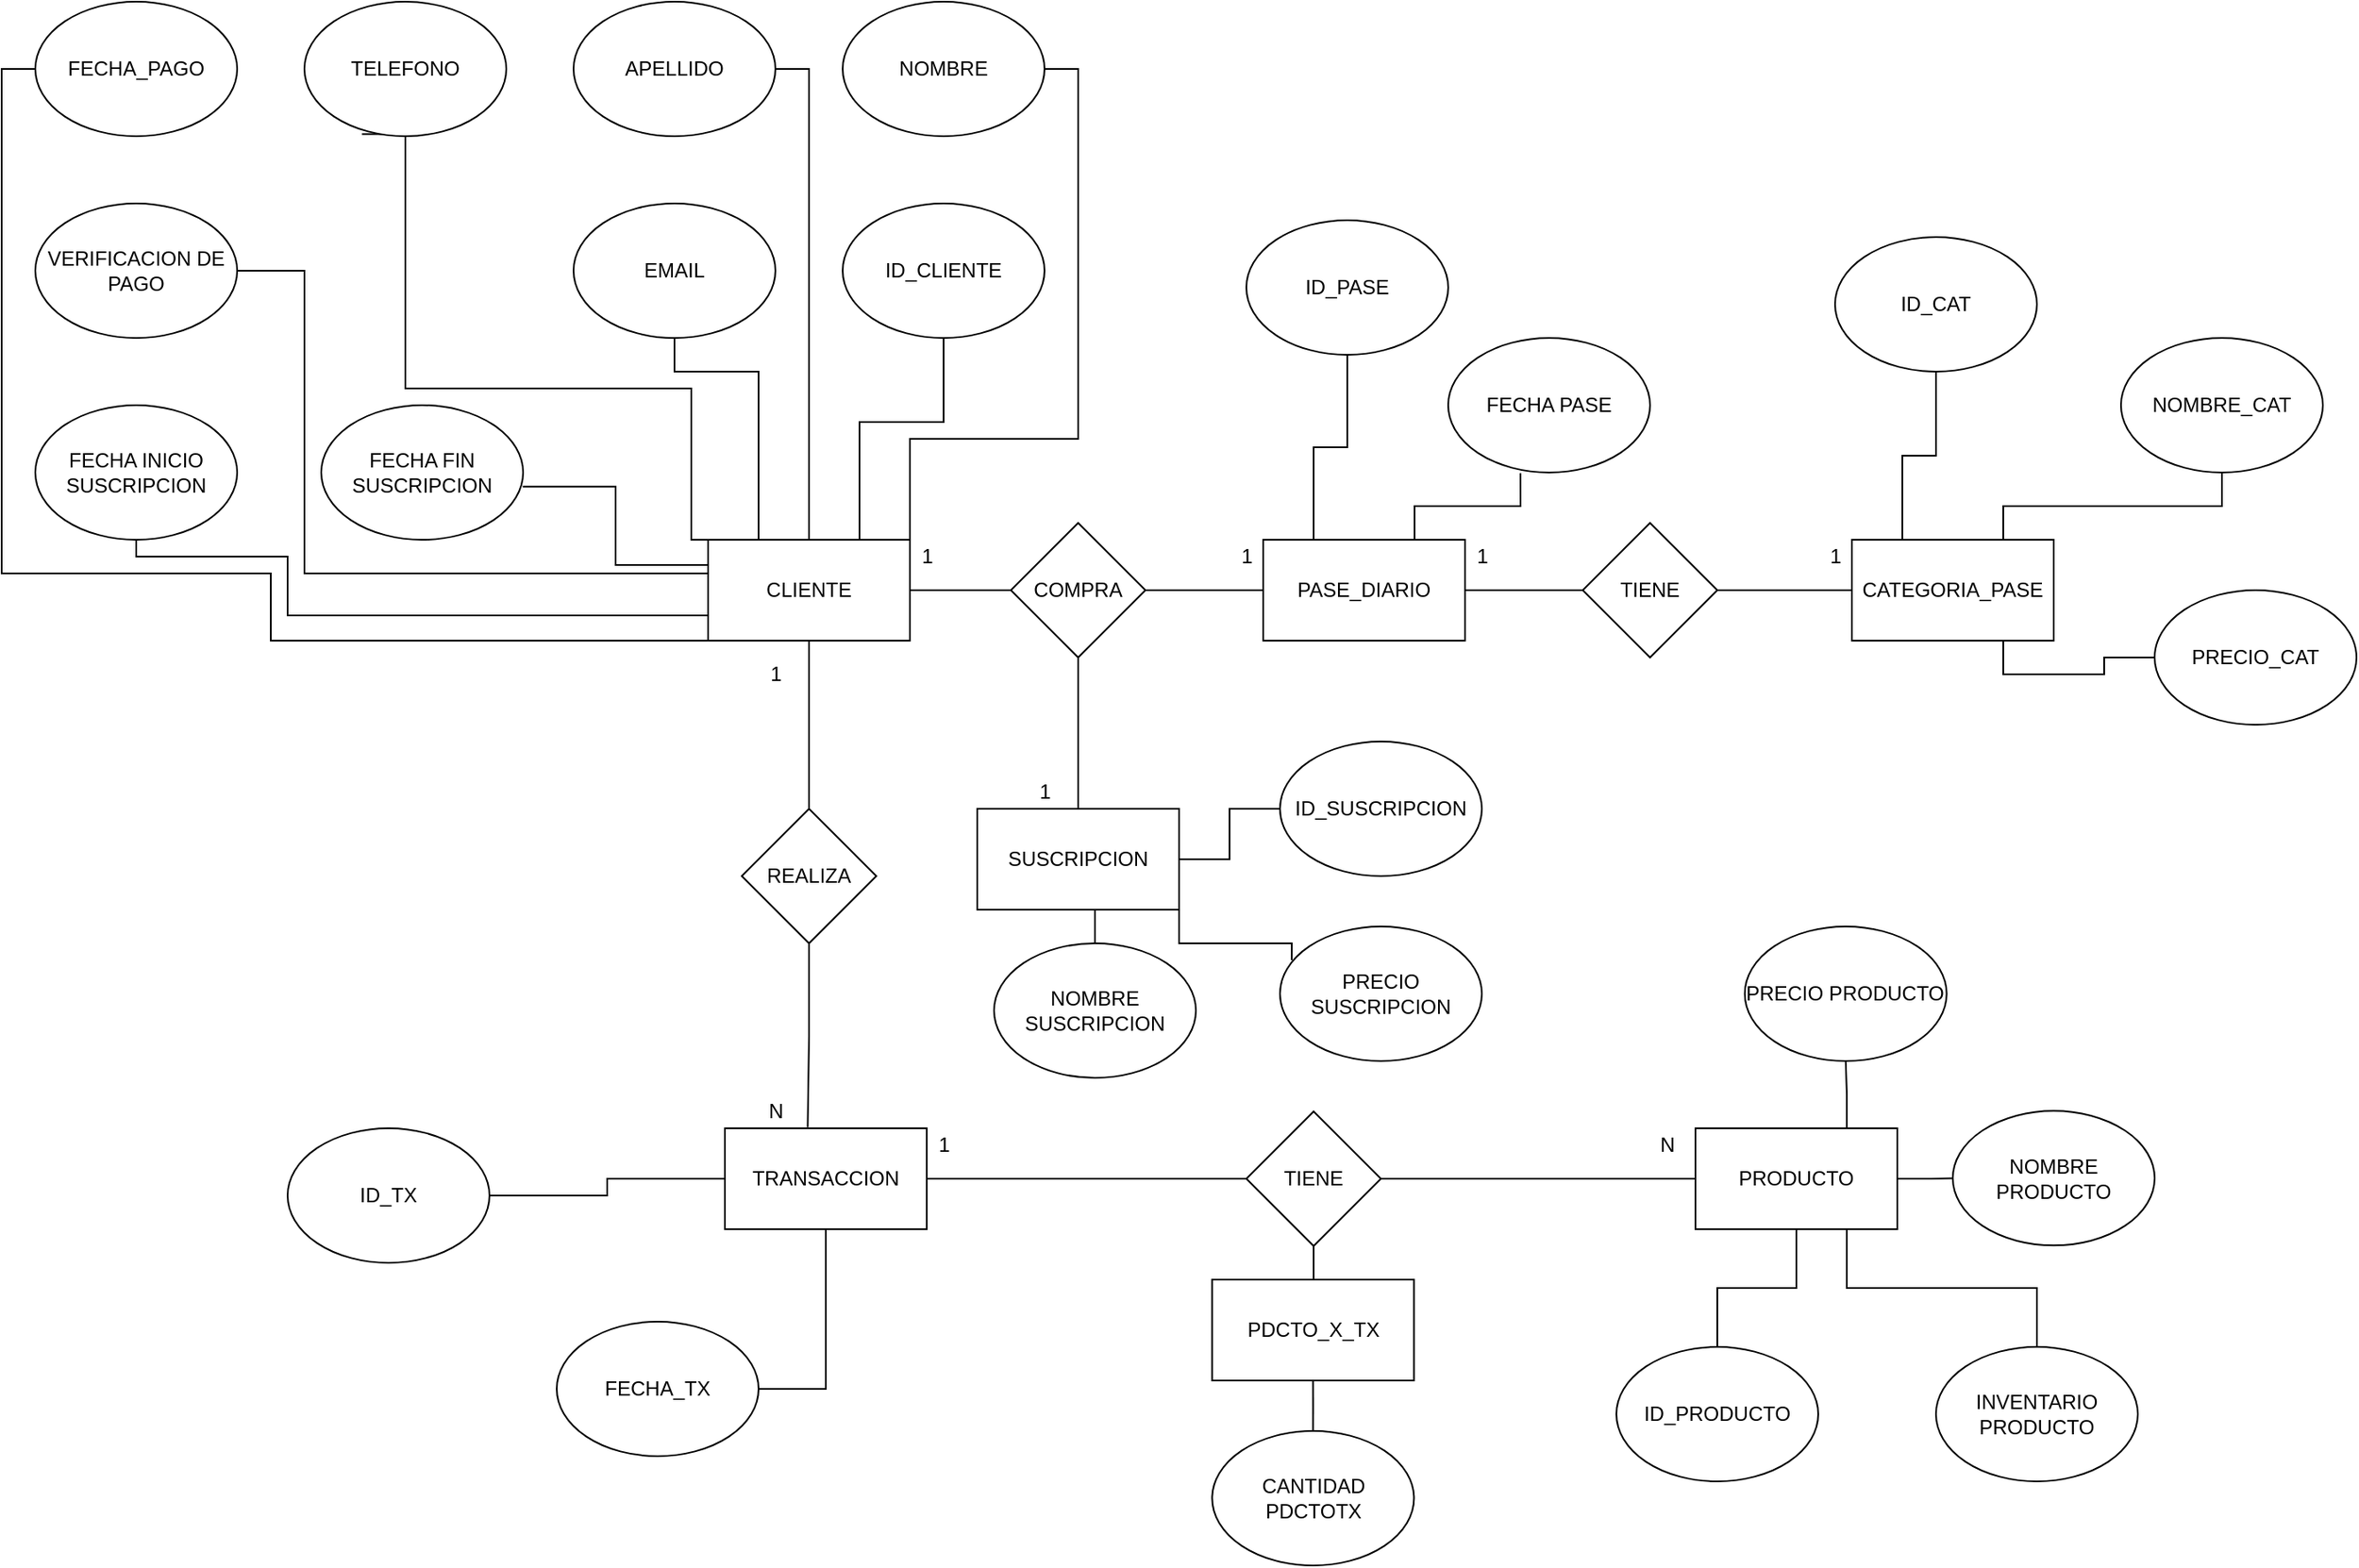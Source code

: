 <mxfile version="14.0.0" type="device"><diagram id="QY0YD8-2zq9vSvv-VQGP" name="Page-1"><mxGraphModel dx="2557" dy="2082" grid="1" gridSize="10" guides="1" tooltips="1" connect="1" arrows="1" fold="1" page="1" pageScale="1" pageWidth="827" pageHeight="1169" math="0" shadow="0"><root><mxCell id="0"/><mxCell id="1" parent="0"/><mxCell id="ppw1iY-kQZEjRmSY75Yf-12" style="edgeStyle=orthogonalEdgeStyle;rounded=0;orthogonalLoop=1;jettySize=auto;html=1;exitX=1;exitY=0.5;exitDx=0;exitDy=0;entryX=0;entryY=0.5;entryDx=0;entryDy=0;endArrow=none;endFill=0;" parent="1" source="ppw1iY-kQZEjRmSY75Yf-1" target="ppw1iY-kQZEjRmSY75Yf-3" edge="1"><mxGeometry relative="1" as="geometry"/></mxCell><mxCell id="yJWLm3iAqdTJYGhnXlyn-2" style="edgeStyle=orthogonalEdgeStyle;rounded=0;orthogonalLoop=1;jettySize=auto;html=1;exitX=0.5;exitY=1;exitDx=0;exitDy=0;entryX=0.5;entryY=0;entryDx=0;entryDy=0;endArrow=none;endFill=0;" edge="1" parent="1" source="ppw1iY-kQZEjRmSY75Yf-1" target="yJWLm3iAqdTJYGhnXlyn-1"><mxGeometry relative="1" as="geometry"/></mxCell><mxCell id="yJWLm3iAqdTJYGhnXlyn-24" style="edgeStyle=orthogonalEdgeStyle;rounded=0;orthogonalLoop=1;jettySize=auto;html=1;exitX=1;exitY=0;exitDx=0;exitDy=0;entryX=1;entryY=0.5;entryDx=0;entryDy=0;endArrow=none;endFill=0;" edge="1" parent="1" source="ppw1iY-kQZEjRmSY75Yf-1" target="yJWLm3iAqdTJYGhnXlyn-17"><mxGeometry relative="1" as="geometry"><Array as="points"><mxPoint x="240" y="60"/><mxPoint x="340" y="60"/><mxPoint x="340" y="-160"/></Array></mxGeometry></mxCell><mxCell id="yJWLm3iAqdTJYGhnXlyn-25" style="edgeStyle=orthogonalEdgeStyle;rounded=0;orthogonalLoop=1;jettySize=auto;html=1;exitX=0.75;exitY=0;exitDx=0;exitDy=0;entryX=0.5;entryY=1;entryDx=0;entryDy=0;endArrow=none;endFill=0;" edge="1" parent="1" source="ppw1iY-kQZEjRmSY75Yf-1" target="yJWLm3iAqdTJYGhnXlyn-18"><mxGeometry relative="1" as="geometry"><Array as="points"><mxPoint x="210" y="50"/><mxPoint x="260" y="50"/></Array></mxGeometry></mxCell><mxCell id="yJWLm3iAqdTJYGhnXlyn-26" style="edgeStyle=orthogonalEdgeStyle;rounded=0;orthogonalLoop=1;jettySize=auto;html=1;exitX=0.5;exitY=0;exitDx=0;exitDy=0;entryX=1;entryY=0.5;entryDx=0;entryDy=0;endArrow=none;endFill=0;" edge="1" parent="1" source="ppw1iY-kQZEjRmSY75Yf-1" target="yJWLm3iAqdTJYGhnXlyn-13"><mxGeometry relative="1" as="geometry"/></mxCell><mxCell id="yJWLm3iAqdTJYGhnXlyn-27" style="edgeStyle=orthogonalEdgeStyle;rounded=0;orthogonalLoop=1;jettySize=auto;html=1;exitX=0.25;exitY=0;exitDx=0;exitDy=0;endArrow=none;endFill=0;" edge="1" parent="1" source="ppw1iY-kQZEjRmSY75Yf-1" target="yJWLm3iAqdTJYGhnXlyn-14"><mxGeometry relative="1" as="geometry"><Array as="points"><mxPoint x="150" y="20"/><mxPoint x="100" y="20"/></Array></mxGeometry></mxCell><mxCell id="yJWLm3iAqdTJYGhnXlyn-30" style="edgeStyle=orthogonalEdgeStyle;rounded=0;orthogonalLoop=1;jettySize=auto;html=1;exitX=0;exitY=0;exitDx=0;exitDy=0;entryX=0.285;entryY=0.985;entryDx=0;entryDy=0;entryPerimeter=0;endArrow=none;endFill=0;" edge="1" parent="1" source="ppw1iY-kQZEjRmSY75Yf-1" target="yJWLm3iAqdTJYGhnXlyn-21"><mxGeometry relative="1" as="geometry"><Array as="points"><mxPoint x="110" y="120"/><mxPoint x="110" y="30"/><mxPoint x="-60" y="30"/><mxPoint x="-60" y="-121"/></Array></mxGeometry></mxCell><mxCell id="yJWLm3iAqdTJYGhnXlyn-31" style="edgeStyle=orthogonalEdgeStyle;rounded=0;orthogonalLoop=1;jettySize=auto;html=1;exitX=0;exitY=0.25;exitDx=0;exitDy=0;entryX=0.998;entryY=0.605;entryDx=0;entryDy=0;entryPerimeter=0;endArrow=none;endFill=0;" edge="1" parent="1" source="ppw1iY-kQZEjRmSY75Yf-1" target="yJWLm3iAqdTJYGhnXlyn-15"><mxGeometry relative="1" as="geometry"/></mxCell><mxCell id="yJWLm3iAqdTJYGhnXlyn-33" style="edgeStyle=orthogonalEdgeStyle;rounded=0;orthogonalLoop=1;jettySize=auto;html=1;exitX=0;exitY=1;exitDx=0;exitDy=0;entryX=0;entryY=0.5;entryDx=0;entryDy=0;endArrow=none;endFill=0;" edge="1" parent="1" source="ppw1iY-kQZEjRmSY75Yf-1" target="yJWLm3iAqdTJYGhnXlyn-22"><mxGeometry relative="1" as="geometry"><Array as="points"><mxPoint x="-140" y="180"/><mxPoint x="-140" y="140"/><mxPoint x="-300" y="140"/><mxPoint x="-300" y="-160"/></Array></mxGeometry></mxCell><mxCell id="yJWLm3iAqdTJYGhnXlyn-34" style="edgeStyle=orthogonalEdgeStyle;rounded=0;orthogonalLoop=1;jettySize=auto;html=1;exitX=0;exitY=0.75;exitDx=0;exitDy=0;entryX=0.5;entryY=1;entryDx=0;entryDy=0;endArrow=none;endFill=0;" edge="1" parent="1" source="ppw1iY-kQZEjRmSY75Yf-1" target="yJWLm3iAqdTJYGhnXlyn-19"><mxGeometry relative="1" as="geometry"><Array as="points"><mxPoint x="-130" y="165"/><mxPoint x="-130" y="130"/><mxPoint x="-220" y="130"/></Array></mxGeometry></mxCell><mxCell id="yJWLm3iAqdTJYGhnXlyn-35" style="edgeStyle=orthogonalEdgeStyle;rounded=0;orthogonalLoop=1;jettySize=auto;html=1;exitX=0;exitY=0.5;exitDx=0;exitDy=0;entryX=1;entryY=0.5;entryDx=0;entryDy=0;endArrow=none;endFill=0;" edge="1" parent="1" source="ppw1iY-kQZEjRmSY75Yf-1" target="yJWLm3iAqdTJYGhnXlyn-16"><mxGeometry relative="1" as="geometry"><Array as="points"><mxPoint x="120" y="140"/><mxPoint x="-120" y="140"/><mxPoint x="-120" y="-40"/></Array></mxGeometry></mxCell><mxCell id="ppw1iY-kQZEjRmSY75Yf-1" value="CLIENTE" style="rounded=0;whiteSpace=wrap;html=1;" parent="1" vertex="1"><mxGeometry x="120" y="120" width="120" height="60" as="geometry"/></mxCell><mxCell id="ppw1iY-kQZEjRmSY75Yf-15" style="edgeStyle=orthogonalEdgeStyle;rounded=0;orthogonalLoop=1;jettySize=auto;html=1;exitX=1;exitY=0.5;exitDx=0;exitDy=0;entryX=0;entryY=0.5;entryDx=0;entryDy=0;endArrow=none;endFill=0;" parent="1" source="ppw1iY-kQZEjRmSY75Yf-2" target="ppw1iY-kQZEjRmSY75Yf-4" edge="1"><mxGeometry relative="1" as="geometry"/></mxCell><mxCell id="yJWLm3iAqdTJYGhnXlyn-46" style="edgeStyle=orthogonalEdgeStyle;rounded=0;orthogonalLoop=1;jettySize=auto;html=1;exitX=0.25;exitY=0;exitDx=0;exitDy=0;endArrow=none;endFill=0;" edge="1" parent="1" source="ppw1iY-kQZEjRmSY75Yf-2" target="yJWLm3iAqdTJYGhnXlyn-44"><mxGeometry relative="1" as="geometry"/></mxCell><mxCell id="yJWLm3iAqdTJYGhnXlyn-47" style="edgeStyle=orthogonalEdgeStyle;rounded=0;orthogonalLoop=1;jettySize=auto;html=1;exitX=0.75;exitY=0;exitDx=0;exitDy=0;entryX=0.358;entryY=1.005;entryDx=0;entryDy=0;entryPerimeter=0;endArrow=none;endFill=0;" edge="1" parent="1" source="ppw1iY-kQZEjRmSY75Yf-2" target="yJWLm3iAqdTJYGhnXlyn-45"><mxGeometry relative="1" as="geometry"/></mxCell><mxCell id="ppw1iY-kQZEjRmSY75Yf-2" value="PASE_DIARIO" style="rounded=0;whiteSpace=wrap;html=1;" parent="1" vertex="1"><mxGeometry x="450" y="120" width="120" height="60" as="geometry"/></mxCell><mxCell id="ppw1iY-kQZEjRmSY75Yf-13" style="edgeStyle=orthogonalEdgeStyle;rounded=0;orthogonalLoop=1;jettySize=auto;html=1;exitX=0.5;exitY=1;exitDx=0;exitDy=0;entryX=0.5;entryY=0;entryDx=0;entryDy=0;endArrow=none;endFill=0;" parent="1" source="ppw1iY-kQZEjRmSY75Yf-3" target="ppw1iY-kQZEjRmSY75Yf-6" edge="1"><mxGeometry relative="1" as="geometry"/></mxCell><mxCell id="ppw1iY-kQZEjRmSY75Yf-14" style="edgeStyle=orthogonalEdgeStyle;rounded=0;orthogonalLoop=1;jettySize=auto;html=1;exitX=1;exitY=0.5;exitDx=0;exitDy=0;entryX=0;entryY=0.5;entryDx=0;entryDy=0;endArrow=none;endFill=0;" parent="1" source="ppw1iY-kQZEjRmSY75Yf-3" target="ppw1iY-kQZEjRmSY75Yf-2" edge="1"><mxGeometry relative="1" as="geometry"/></mxCell><mxCell id="ppw1iY-kQZEjRmSY75Yf-3" value="COMPRA" style="rhombus;whiteSpace=wrap;html=1;" parent="1" vertex="1"><mxGeometry x="300" y="110" width="80" height="80" as="geometry"/></mxCell><mxCell id="ppw1iY-kQZEjRmSY75Yf-16" style="edgeStyle=orthogonalEdgeStyle;rounded=0;orthogonalLoop=1;jettySize=auto;html=1;exitX=1;exitY=0.5;exitDx=0;exitDy=0;entryX=0;entryY=0.5;entryDx=0;entryDy=0;endArrow=none;endFill=0;" parent="1" source="ppw1iY-kQZEjRmSY75Yf-4" target="ppw1iY-kQZEjRmSY75Yf-5" edge="1"><mxGeometry relative="1" as="geometry"/></mxCell><mxCell id="ppw1iY-kQZEjRmSY75Yf-4" value="TIENE" style="rhombus;whiteSpace=wrap;html=1;" parent="1" vertex="1"><mxGeometry x="640" y="110" width="80" height="80" as="geometry"/></mxCell><mxCell id="yJWLm3iAqdTJYGhnXlyn-54" style="edgeStyle=orthogonalEdgeStyle;rounded=0;orthogonalLoop=1;jettySize=auto;html=1;exitX=0.75;exitY=0;exitDx=0;exitDy=0;endArrow=none;endFill=0;" edge="1" parent="1" source="ppw1iY-kQZEjRmSY75Yf-5" target="yJWLm3iAqdTJYGhnXlyn-49"><mxGeometry relative="1" as="geometry"/></mxCell><mxCell id="yJWLm3iAqdTJYGhnXlyn-55" style="edgeStyle=orthogonalEdgeStyle;rounded=0;orthogonalLoop=1;jettySize=auto;html=1;exitX=0.75;exitY=1;exitDx=0;exitDy=0;endArrow=none;endFill=0;" edge="1" parent="1" source="ppw1iY-kQZEjRmSY75Yf-5" target="yJWLm3iAqdTJYGhnXlyn-48"><mxGeometry relative="1" as="geometry"/></mxCell><mxCell id="yJWLm3iAqdTJYGhnXlyn-56" style="edgeStyle=orthogonalEdgeStyle;rounded=0;orthogonalLoop=1;jettySize=auto;html=1;exitX=0.25;exitY=0;exitDx=0;exitDy=0;endArrow=none;endFill=0;" edge="1" parent="1" source="ppw1iY-kQZEjRmSY75Yf-5" target="yJWLm3iAqdTJYGhnXlyn-50"><mxGeometry relative="1" as="geometry"/></mxCell><mxCell id="ppw1iY-kQZEjRmSY75Yf-5" value="CATEGORIA_PASE" style="rounded=0;whiteSpace=wrap;html=1;" parent="1" vertex="1"><mxGeometry x="800" y="120" width="120" height="60" as="geometry"/></mxCell><mxCell id="yJWLm3iAqdTJYGhnXlyn-41" style="edgeStyle=orthogonalEdgeStyle;rounded=0;orthogonalLoop=1;jettySize=auto;html=1;exitX=0.5;exitY=1;exitDx=0;exitDy=0;entryX=0.5;entryY=0;entryDx=0;entryDy=0;endArrow=none;endFill=0;" edge="1" parent="1" source="ppw1iY-kQZEjRmSY75Yf-6" target="yJWLm3iAqdTJYGhnXlyn-40"><mxGeometry relative="1" as="geometry"/></mxCell><mxCell id="yJWLm3iAqdTJYGhnXlyn-42" style="edgeStyle=orthogonalEdgeStyle;rounded=0;orthogonalLoop=1;jettySize=auto;html=1;exitX=1;exitY=0.5;exitDx=0;exitDy=0;endArrow=none;endFill=0;" edge="1" parent="1" source="ppw1iY-kQZEjRmSY75Yf-6" target="yJWLm3iAqdTJYGhnXlyn-38"><mxGeometry relative="1" as="geometry"/></mxCell><mxCell id="yJWLm3iAqdTJYGhnXlyn-43" style="edgeStyle=orthogonalEdgeStyle;rounded=0;orthogonalLoop=1;jettySize=auto;html=1;exitX=1;exitY=1;exitDx=0;exitDy=0;entryX=0.058;entryY=0.25;entryDx=0;entryDy=0;entryPerimeter=0;endArrow=none;endFill=0;" edge="1" parent="1" source="ppw1iY-kQZEjRmSY75Yf-6" target="yJWLm3iAqdTJYGhnXlyn-39"><mxGeometry relative="1" as="geometry"><Array as="points"><mxPoint x="400" y="360"/><mxPoint x="467" y="360"/></Array></mxGeometry></mxCell><mxCell id="ppw1iY-kQZEjRmSY75Yf-6" value="SUSCRIPCION" style="rounded=0;whiteSpace=wrap;html=1;" parent="1" vertex="1"><mxGeometry x="280" y="280" width="120" height="60" as="geometry"/></mxCell><mxCell id="ppw1iY-kQZEjRmSY75Yf-18" style="edgeStyle=orthogonalEdgeStyle;rounded=0;orthogonalLoop=1;jettySize=auto;html=1;exitX=1;exitY=0.5;exitDx=0;exitDy=0;endArrow=none;endFill=0;" parent="1" source="ppw1iY-kQZEjRmSY75Yf-7" target="ppw1iY-kQZEjRmSY75Yf-9" edge="1"><mxGeometry relative="1" as="geometry"/></mxCell><mxCell id="ppw1iY-kQZEjRmSY75Yf-7" value="TRANSACCION" style="rounded=0;whiteSpace=wrap;html=1;" parent="1" vertex="1"><mxGeometry x="130" y="470" width="120" height="60" as="geometry"/></mxCell><mxCell id="yJWLm3iAqdTJYGhnXlyn-65" style="edgeStyle=orthogonalEdgeStyle;rounded=0;orthogonalLoop=1;jettySize=auto;html=1;exitX=0.5;exitY=1;exitDx=0;exitDy=0;endArrow=none;endFill=0;" edge="1" parent="1" source="ppw1iY-kQZEjRmSY75Yf-8" target="yJWLm3iAqdTJYGhnXlyn-66"><mxGeometry relative="1" as="geometry"><mxPoint x="770" y="700" as="targetPoint"/></mxGeometry></mxCell><mxCell id="yJWLm3iAqdTJYGhnXlyn-67" style="edgeStyle=orthogonalEdgeStyle;rounded=0;orthogonalLoop=1;jettySize=auto;html=1;exitX=1;exitY=0.5;exitDx=0;exitDy=0;endArrow=none;endFill=0;" edge="1" parent="1" source="ppw1iY-kQZEjRmSY75Yf-8" target="yJWLm3iAqdTJYGhnXlyn-68"><mxGeometry relative="1" as="geometry"><mxPoint x="920" y="499.667" as="targetPoint"/></mxGeometry></mxCell><mxCell id="yJWLm3iAqdTJYGhnXlyn-69" style="edgeStyle=orthogonalEdgeStyle;rounded=0;orthogonalLoop=1;jettySize=auto;html=1;exitX=0.75;exitY=0;exitDx=0;exitDy=0;endArrow=none;endFill=0;" edge="1" parent="1" source="ppw1iY-kQZEjRmSY75Yf-8" target="yJWLm3iAqdTJYGhnXlyn-70"><mxGeometry relative="1" as="geometry"><mxPoint x="796.333" y="390" as="targetPoint"/></mxGeometry></mxCell><mxCell id="yJWLm3iAqdTJYGhnXlyn-71" style="edgeStyle=orthogonalEdgeStyle;rounded=0;orthogonalLoop=1;jettySize=auto;html=1;exitX=0.75;exitY=1;exitDx=0;exitDy=0;endArrow=none;endFill=0;" edge="1" parent="1" source="ppw1iY-kQZEjRmSY75Yf-8" target="yJWLm3iAqdTJYGhnXlyn-72"><mxGeometry relative="1" as="geometry"><mxPoint x="880" y="590" as="targetPoint"/></mxGeometry></mxCell><mxCell id="ppw1iY-kQZEjRmSY75Yf-8" value="PRODUCTO" style="rounded=0;whiteSpace=wrap;html=1;" parent="1" vertex="1"><mxGeometry x="707" y="470" width="120" height="60" as="geometry"/></mxCell><mxCell id="ppw1iY-kQZEjRmSY75Yf-19" style="edgeStyle=orthogonalEdgeStyle;rounded=0;orthogonalLoop=1;jettySize=auto;html=1;exitX=1;exitY=0.5;exitDx=0;exitDy=0;endArrow=none;endFill=0;" parent="1" source="ppw1iY-kQZEjRmSY75Yf-9" target="ppw1iY-kQZEjRmSY75Yf-8" edge="1"><mxGeometry relative="1" as="geometry"/></mxCell><mxCell id="yJWLm3iAqdTJYGhnXlyn-61" style="edgeStyle=orthogonalEdgeStyle;rounded=0;orthogonalLoop=1;jettySize=auto;html=1;exitX=0.5;exitY=1;exitDx=0;exitDy=0;endArrow=none;endFill=0;" edge="1" parent="1" source="ppw1iY-kQZEjRmSY75Yf-9" target="yJWLm3iAqdTJYGhnXlyn-62"><mxGeometry relative="1" as="geometry"><mxPoint x="479.667" y="590" as="targetPoint"/></mxGeometry></mxCell><mxCell id="ppw1iY-kQZEjRmSY75Yf-9" value="TIENE" style="rhombus;whiteSpace=wrap;html=1;" parent="1" vertex="1"><mxGeometry x="440" y="460" width="80" height="80" as="geometry"/></mxCell><mxCell id="yJWLm3iAqdTJYGhnXlyn-3" style="edgeStyle=orthogonalEdgeStyle;rounded=0;orthogonalLoop=1;jettySize=auto;html=1;entryX=0.41;entryY=-0.01;entryDx=0;entryDy=0;entryPerimeter=0;endArrow=none;endFill=0;" edge="1" parent="1" source="yJWLm3iAqdTJYGhnXlyn-1" target="ppw1iY-kQZEjRmSY75Yf-7"><mxGeometry relative="1" as="geometry"/></mxCell><mxCell id="yJWLm3iAqdTJYGhnXlyn-1" value="REALIZA" style="rhombus;whiteSpace=wrap;html=1;" vertex="1" parent="1"><mxGeometry x="140" y="280" width="80" height="80" as="geometry"/></mxCell><mxCell id="yJWLm3iAqdTJYGhnXlyn-4" value="1" style="text;html=1;align=center;verticalAlign=middle;resizable=0;points=[];autosize=1;" vertex="1" parent="1"><mxGeometry x="240" y="120" width="20" height="20" as="geometry"/></mxCell><mxCell id="yJWLm3iAqdTJYGhnXlyn-5" value="1" style="text;html=1;align=center;verticalAlign=middle;resizable=0;points=[];autosize=1;" vertex="1" parent="1"><mxGeometry x="430" y="120" width="20" height="20" as="geometry"/></mxCell><mxCell id="yJWLm3iAqdTJYGhnXlyn-6" value="1" style="text;html=1;align=center;verticalAlign=middle;resizable=0;points=[];autosize=1;" vertex="1" parent="1"><mxGeometry x="570" y="120" width="20" height="20" as="geometry"/></mxCell><mxCell id="yJWLm3iAqdTJYGhnXlyn-7" value="1" style="text;html=1;align=center;verticalAlign=middle;resizable=0;points=[];autosize=1;" vertex="1" parent="1"><mxGeometry x="780" y="120" width="20" height="20" as="geometry"/></mxCell><mxCell id="yJWLm3iAqdTJYGhnXlyn-8" value="1" style="text;html=1;align=center;verticalAlign=middle;resizable=0;points=[];autosize=1;" vertex="1" parent="1"><mxGeometry x="150" y="190" width="20" height="20" as="geometry"/></mxCell><mxCell id="yJWLm3iAqdTJYGhnXlyn-9" value="N" style="text;html=1;align=center;verticalAlign=middle;resizable=0;points=[];autosize=1;" vertex="1" parent="1"><mxGeometry x="150" y="450" width="20" height="20" as="geometry"/></mxCell><mxCell id="yJWLm3iAqdTJYGhnXlyn-10" value="N" style="text;html=1;align=center;verticalAlign=middle;resizable=0;points=[];autosize=1;" vertex="1" parent="1"><mxGeometry x="680" y="470" width="20" height="20" as="geometry"/></mxCell><mxCell id="yJWLm3iAqdTJYGhnXlyn-11" value="1" style="text;html=1;align=center;verticalAlign=middle;resizable=0;points=[];autosize=1;" vertex="1" parent="1"><mxGeometry x="250" y="470" width="20" height="20" as="geometry"/></mxCell><mxCell id="yJWLm3iAqdTJYGhnXlyn-12" value="1" style="text;html=1;align=center;verticalAlign=middle;resizable=0;points=[];autosize=1;" vertex="1" parent="1"><mxGeometry x="310" y="260" width="20" height="20" as="geometry"/></mxCell><mxCell id="yJWLm3iAqdTJYGhnXlyn-13" value="APELLIDO" style="ellipse;whiteSpace=wrap;html=1;" vertex="1" parent="1"><mxGeometry x="40" y="-200" width="120" height="80" as="geometry"/></mxCell><mxCell id="yJWLm3iAqdTJYGhnXlyn-14" value="EMAIL" style="ellipse;whiteSpace=wrap;html=1;" vertex="1" parent="1"><mxGeometry x="40" y="-80" width="120" height="80" as="geometry"/></mxCell><mxCell id="yJWLm3iAqdTJYGhnXlyn-15" value="FECHA FIN SUSCRIPCION" style="ellipse;whiteSpace=wrap;html=1;" vertex="1" parent="1"><mxGeometry x="-110" y="40" width="120" height="80" as="geometry"/></mxCell><mxCell id="yJWLm3iAqdTJYGhnXlyn-16" value="VERIFICACION DE PAGO" style="ellipse;whiteSpace=wrap;html=1;" vertex="1" parent="1"><mxGeometry x="-280" y="-80" width="120" height="80" as="geometry"/></mxCell><mxCell id="yJWLm3iAqdTJYGhnXlyn-17" value="NOMBRE" style="ellipse;whiteSpace=wrap;html=1;" vertex="1" parent="1"><mxGeometry x="200" y="-200" width="120" height="80" as="geometry"/></mxCell><mxCell id="yJWLm3iAqdTJYGhnXlyn-18" value="ID_CLIENTE" style="ellipse;whiteSpace=wrap;html=1;" vertex="1" parent="1"><mxGeometry x="200" y="-80" width="120" height="80" as="geometry"/></mxCell><mxCell id="yJWLm3iAqdTJYGhnXlyn-19" value="FECHA INICIO SUSCRIPCION" style="ellipse;whiteSpace=wrap;html=1;" vertex="1" parent="1"><mxGeometry x="-280" y="40" width="120" height="80" as="geometry"/></mxCell><mxCell id="yJWLm3iAqdTJYGhnXlyn-21" value="TELEFONO" style="ellipse;whiteSpace=wrap;html=1;" vertex="1" parent="1"><mxGeometry x="-120" y="-200" width="120" height="80" as="geometry"/></mxCell><mxCell id="yJWLm3iAqdTJYGhnXlyn-22" value="FECHA_PAGO" style="ellipse;whiteSpace=wrap;html=1;" vertex="1" parent="1"><mxGeometry x="-280" y="-200" width="120" height="80" as="geometry"/></mxCell><mxCell id="yJWLm3iAqdTJYGhnXlyn-38" value="ID_SUSCRIPCION" style="ellipse;whiteSpace=wrap;html=1;" vertex="1" parent="1"><mxGeometry x="460" y="240" width="120" height="80" as="geometry"/></mxCell><mxCell id="yJWLm3iAqdTJYGhnXlyn-39" value="PRECIO SUSCRIPCION" style="ellipse;whiteSpace=wrap;html=1;" vertex="1" parent="1"><mxGeometry x="460" y="350" width="120" height="80" as="geometry"/></mxCell><mxCell id="yJWLm3iAqdTJYGhnXlyn-40" value="NOMBRE SUSCRIPCION" style="ellipse;whiteSpace=wrap;html=1;" vertex="1" parent="1"><mxGeometry x="290" y="360" width="120" height="80" as="geometry"/></mxCell><mxCell id="yJWLm3iAqdTJYGhnXlyn-44" value="ID_PASE" style="ellipse;whiteSpace=wrap;html=1;" vertex="1" parent="1"><mxGeometry x="440" y="-70" width="120" height="80" as="geometry"/></mxCell><mxCell id="yJWLm3iAqdTJYGhnXlyn-45" value="FECHA PASE" style="ellipse;whiteSpace=wrap;html=1;" vertex="1" parent="1"><mxGeometry x="560" width="120" height="80" as="geometry"/></mxCell><mxCell id="yJWLm3iAqdTJYGhnXlyn-48" value="PRECIO_CAT" style="ellipse;whiteSpace=wrap;html=1;" vertex="1" parent="1"><mxGeometry x="980" y="150" width="120" height="80" as="geometry"/></mxCell><mxCell id="yJWLm3iAqdTJYGhnXlyn-49" value="NOMBRE_CAT" style="ellipse;whiteSpace=wrap;html=1;" vertex="1" parent="1"><mxGeometry x="960" width="120" height="80" as="geometry"/></mxCell><mxCell id="yJWLm3iAqdTJYGhnXlyn-50" value="ID_CAT" style="ellipse;whiteSpace=wrap;html=1;" vertex="1" parent="1"><mxGeometry x="790" y="-60" width="120" height="80" as="geometry"/></mxCell><mxCell id="yJWLm3iAqdTJYGhnXlyn-59" style="edgeStyle=orthogonalEdgeStyle;rounded=0;orthogonalLoop=1;jettySize=auto;html=1;exitX=1;exitY=0.5;exitDx=0;exitDy=0;endArrow=none;endFill=0;" edge="1" parent="1" source="yJWLm3iAqdTJYGhnXlyn-57" target="ppw1iY-kQZEjRmSY75Yf-7"><mxGeometry relative="1" as="geometry"/></mxCell><mxCell id="yJWLm3iAqdTJYGhnXlyn-57" value="ID_TX" style="ellipse;whiteSpace=wrap;html=1;" vertex="1" parent="1"><mxGeometry x="-130" y="470" width="120" height="80" as="geometry"/></mxCell><mxCell id="yJWLm3iAqdTJYGhnXlyn-60" style="edgeStyle=orthogonalEdgeStyle;rounded=0;orthogonalLoop=1;jettySize=auto;html=1;exitX=1;exitY=0.5;exitDx=0;exitDy=0;endArrow=none;endFill=0;" edge="1" parent="1" source="yJWLm3iAqdTJYGhnXlyn-58" target="ppw1iY-kQZEjRmSY75Yf-7"><mxGeometry relative="1" as="geometry"/></mxCell><mxCell id="yJWLm3iAqdTJYGhnXlyn-58" value="FECHA_TX" style="ellipse;whiteSpace=wrap;html=1;" vertex="1" parent="1"><mxGeometry x="30" y="585" width="120" height="80" as="geometry"/></mxCell><mxCell id="yJWLm3iAqdTJYGhnXlyn-63" style="edgeStyle=orthogonalEdgeStyle;rounded=0;orthogonalLoop=1;jettySize=auto;html=1;exitX=0.5;exitY=1;exitDx=0;exitDy=0;endArrow=none;endFill=0;" edge="1" parent="1" source="yJWLm3iAqdTJYGhnXlyn-62" target="yJWLm3iAqdTJYGhnXlyn-64"><mxGeometry relative="1" as="geometry"><mxPoint x="479.667" y="690" as="targetPoint"/></mxGeometry></mxCell><mxCell id="yJWLm3iAqdTJYGhnXlyn-62" value="PDCTO_X_TX" style="rounded=0;whiteSpace=wrap;html=1;" vertex="1" parent="1"><mxGeometry x="419.667" y="560" width="120" height="60" as="geometry"/></mxCell><mxCell id="yJWLm3iAqdTJYGhnXlyn-64" value="CANTIDAD PDCTOTX" style="ellipse;whiteSpace=wrap;html=1;" vertex="1" parent="1"><mxGeometry x="419.667" y="650" width="120" height="80" as="geometry"/></mxCell><mxCell id="yJWLm3iAqdTJYGhnXlyn-66" value="ID_PRODUCTO" style="ellipse;whiteSpace=wrap;html=1;" vertex="1" parent="1"><mxGeometry x="660" y="600" width="120" height="80" as="geometry"/></mxCell><mxCell id="yJWLm3iAqdTJYGhnXlyn-68" value="NOMBRE PRODUCTO" style="ellipse;whiteSpace=wrap;html=1;" vertex="1" parent="1"><mxGeometry x="860" y="459.667" width="120" height="80" as="geometry"/></mxCell><mxCell id="yJWLm3iAqdTJYGhnXlyn-70" value="PRECIO PRODUCTO" style="ellipse;whiteSpace=wrap;html=1;" vertex="1" parent="1"><mxGeometry x="736.333" y="350" width="120" height="80" as="geometry"/></mxCell><mxCell id="yJWLm3iAqdTJYGhnXlyn-72" value="INVENTARIO PRODUCTO" style="ellipse;whiteSpace=wrap;html=1;" vertex="1" parent="1"><mxGeometry x="850" y="600" width="120" height="80" as="geometry"/></mxCell></root></mxGraphModel></diagram></mxfile>